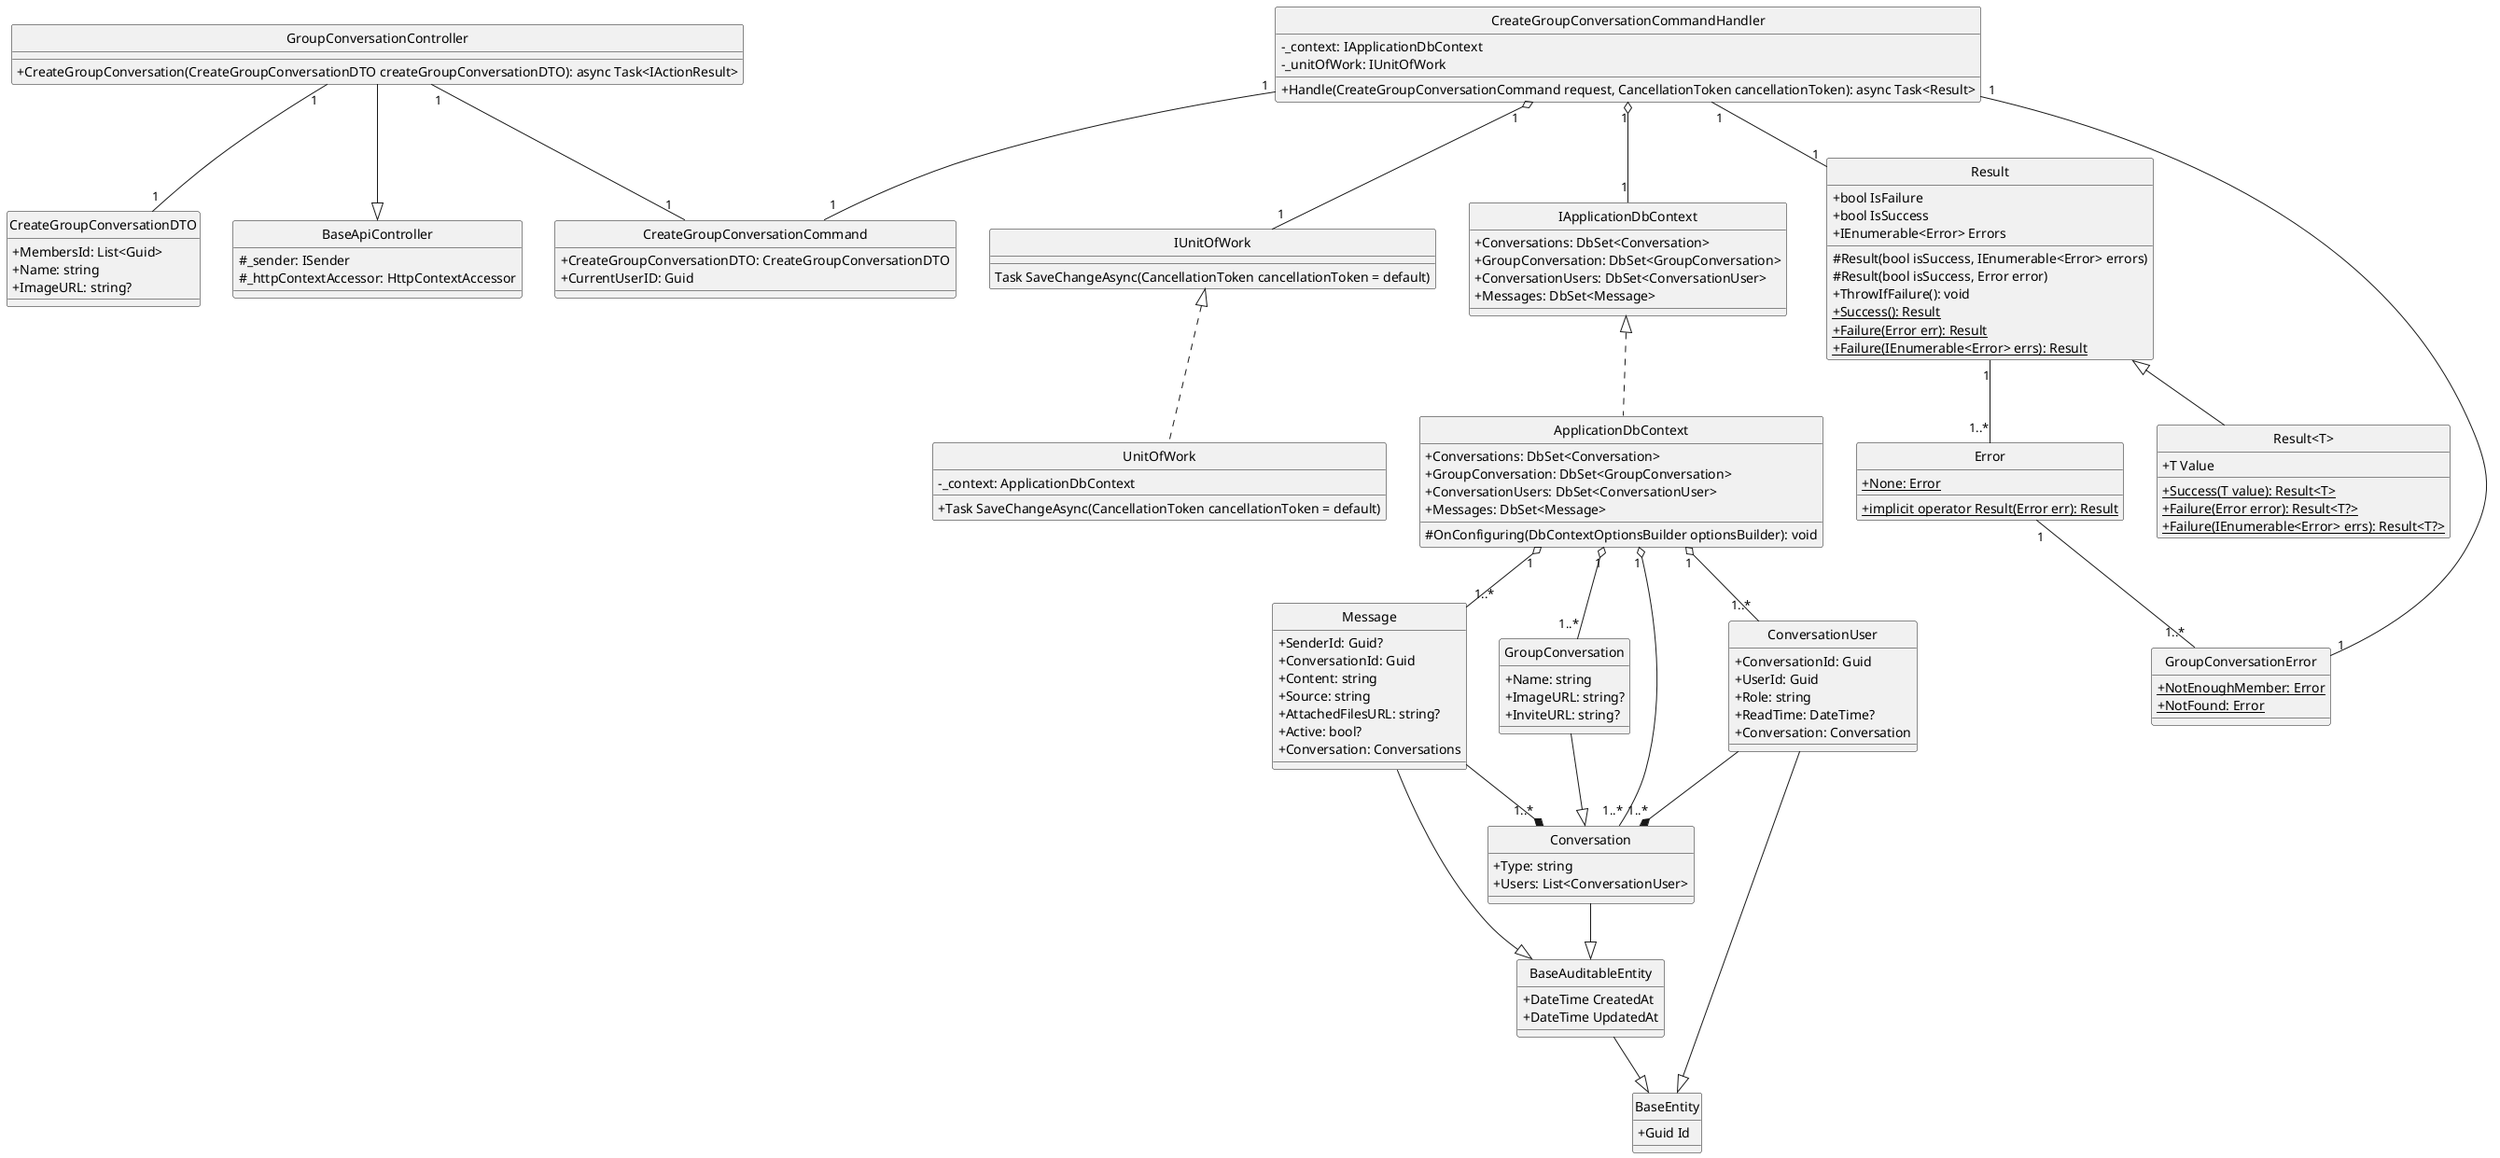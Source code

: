 @startuml
hide circle
skinparam classAttributeIconSize 0

class BaseApiController {
    #_sender: ISender
    #_httpContextAccessor: HttpContextAccessor
}

class GroupConversationController {
    +CreateGroupConversation(CreateGroupConversationDTO createGroupConversationDTO): async Task<IActionResult>
}

class CreateGroupConversationCommand {
    +CreateGroupConversationDTO: CreateGroupConversationDTO
    +CurrentUserID: Guid
}

class CreateGroupConversationCommandHandler {
    -_context: IApplicationDbContext
    -_unitOfWork: IUnitOfWork
    +Handle(CreateGroupConversationCommand request, CancellationToken cancellationToken): async Task<Result> 
}

class IApplicationDbContext {
    +Conversations: DbSet<Conversation>
    +GroupConversation: DbSet<GroupConversation>
    +ConversationUsers: DbSet<ConversationUser>
    +Messages: DbSet<Message>
}

class ApplicationDbContext {
    +Conversations: DbSet<Conversation>
    +GroupConversation: DbSet<GroupConversation>
    +ConversationUsers: DbSet<ConversationUser>
    +Messages: DbSet<Message>
    #OnConfiguring(DbContextOptionsBuilder optionsBuilder): void
}

class Result {
    +bool IsFailure
    +bool IsSuccess
    +IEnumerable<Error> Errors
    #Result(bool isSuccess, IEnumerable<Error> errors)
    #Result(bool isSuccess, Error error)
    +ThrowIfFailure(): void
    {static} +Success(): Result
    {static} +Failure(Error err): Result
    {static} +Failure(IEnumerable<Error> errs): Result
}

class "Result<T>" {
    +T Value
    {static} +Success(T value): Result<T>
    {static} +Failure(Error error): Result<T?>
    {static} +Failure(IEnumerable<Error> errs): Result<T?>
}

class Error {
    {static} +None: Error
    {static} +implicit operator Result(Error err): Result
}

class CreateGroupConversationDTO{
    +MembersId: List<Guid>
    +Name: string
    +ImageURL: string?
}

class IUnitOfWork {
    Task SaveChangeAsync(CancellationToken cancellationToken = default)
}

class UnitOfWork {
    -_context: ApplicationDbContext
    +Task SaveChangeAsync(CancellationToken cancellationToken = default)
}

class GroupConversationError {
    {static} +NotEnoughMember: Error
    {static} +NotFound: Error
}

class BaseEntity {
    +Guid Id
}

class BaseAuditableEntity{
    +DateTime CreatedAt
    +DateTime UpdatedAt
}

class Conversation {
    +Type: string
    +Users: List<ConversationUser>
}

class GroupConversation {
    +Name: string
    +ImageURL: string?
    +InviteURL: string?
}

class ConversationUser {
    +ConversationId: Guid
    +UserId: Guid
    +Role: string
    +ReadTime: DateTime?
    +Conversation: Conversation
}

class Message {
    +SenderId: Guid?
    +ConversationId: Guid
    +Content: string
    +Source: string
    +AttachedFilesURL: string?
    +Active: bool?
    +Conversation: Conversations
}

GroupConversationController --|> BaseApiController
GroupConversationController "1"--"1" CreateGroupConversationDTO
GroupConversationController "1"--"1" CreateGroupConversationCommand
CreateGroupConversationCommandHandler "1"--"1" CreateGroupConversationCommand
CreateGroupConversationCommandHandler "1"--"1" Result
CreateGroupConversationCommandHandler "1" o-- "1" IUnitOfWork
CreateGroupConversationCommandHandler "1" o-- "1" IApplicationDbContext
CreateGroupConversationCommandHandler "1"--"1" GroupConversationError

IUnitOfWork <|.. UnitOfWork
IApplicationDbContext <|.. ApplicationDbContext

Result "1" --"1..*" Error
Result <|-- "Result<T>"
Error "1" --"1..*" GroupConversationError
ApplicationDbContext "1" o--"1..*" Conversation
ApplicationDbContext "1" o--"1..*" GroupConversation
ApplicationDbContext "1" o--"1..*" ConversationUser
ApplicationDbContext "1" o--"1..*" Message

Conversation --|> BaseAuditableEntity
GroupConversation --|> Conversation
ConversationUser --|> BaseEntity
ConversationUser --*"1..*" Conversation
Message --|> BaseAuditableEntity
Message --*"1..*" Conversation
BaseAuditableEntity --|> BaseEntity
@enduml